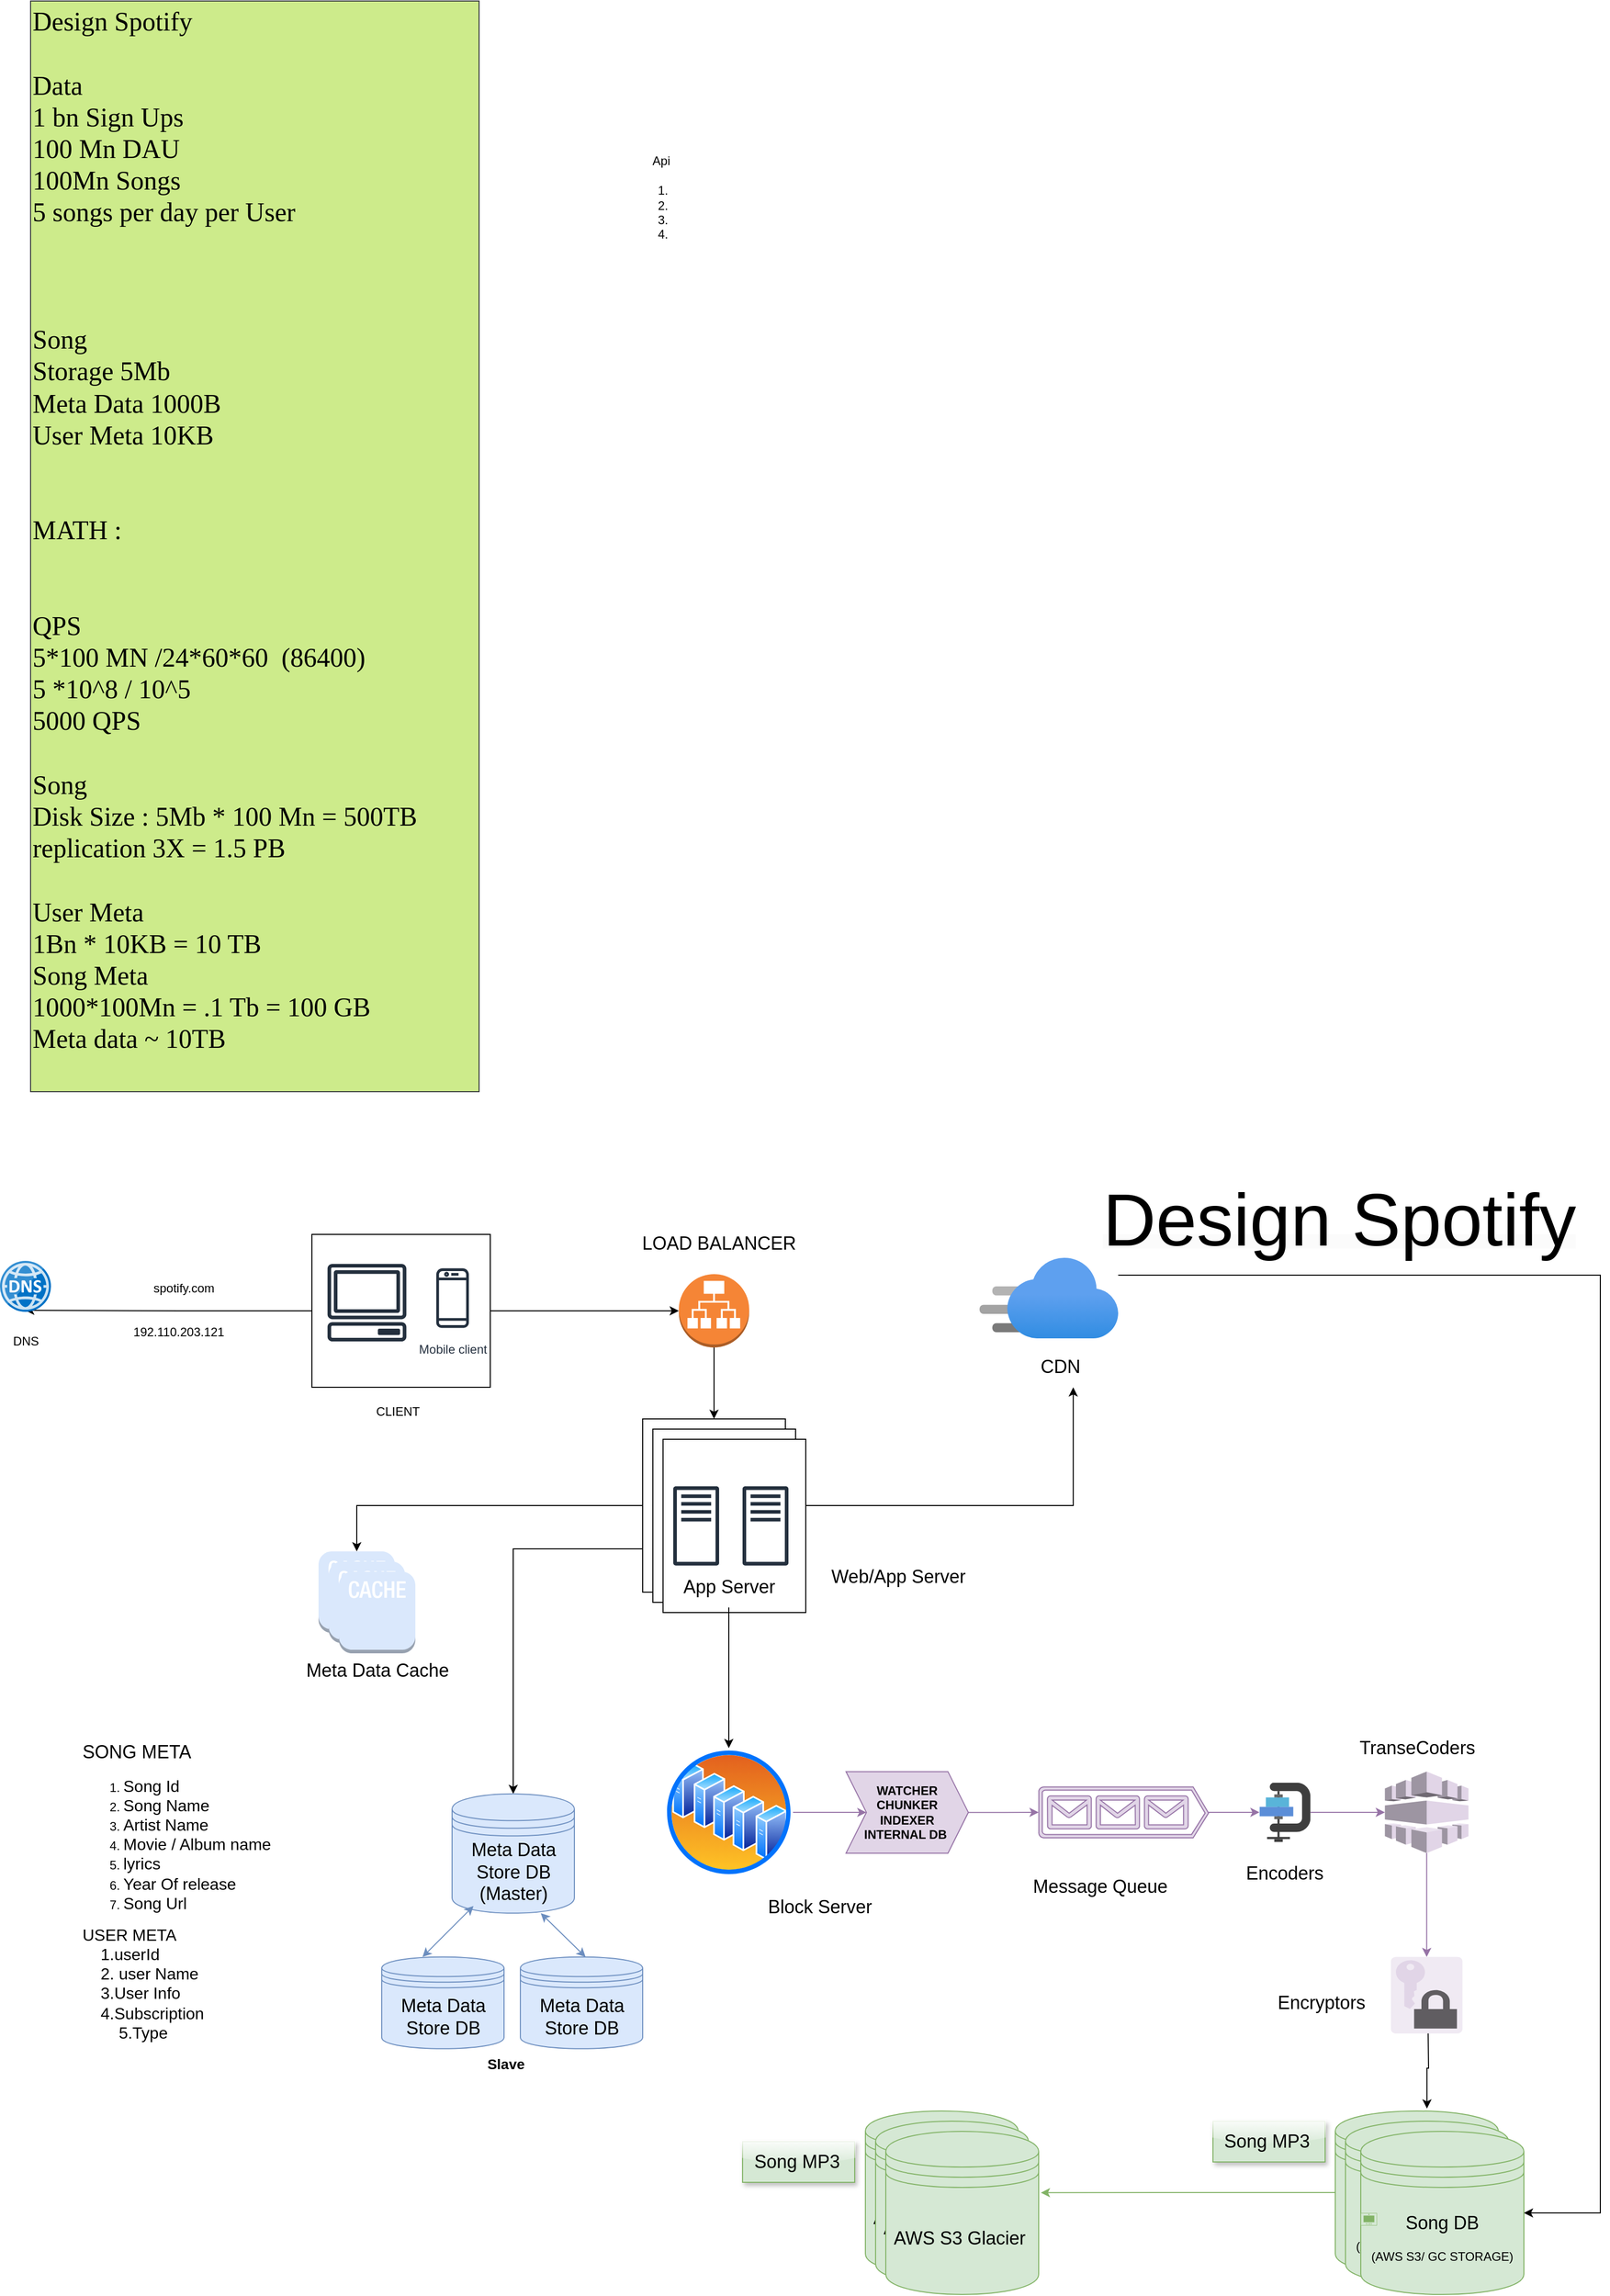 <mxfile version="21.6.5" type="github">
  <diagram name="Page-1" id="44cQeDNxYzvvJhUPbkjp">
    <mxGraphModel dx="2622" dy="1644" grid="1" gridSize="10" guides="1" tooltips="1" connect="1" arrows="1" fold="1" page="1" pageScale="1" pageWidth="1654" pageHeight="1169" math="0" shadow="0">
      <root>
        <mxCell id="0" />
        <mxCell id="1" parent="0" />
        <mxCell id="G0ryE29HPHUXFtw40q0b-1" value="&lt;font style=&quot;font-size: 26px;&quot;&gt;&lt;span style=&quot;font-size: 26px;&quot;&gt;Design Spotify&lt;br style=&quot;font-size: 26px;&quot;&gt;&lt;/span&gt;&lt;br style=&quot;font-size: 26px;&quot;&gt;&lt;font style=&quot;font-size: 26px;&quot;&gt;Data&amp;nbsp;&lt;br style=&quot;font-size: 26px;&quot;&gt;1 bn Sign Ups&lt;br style=&quot;font-size: 26px;&quot;&gt;100 Mn DAU&lt;br style=&quot;font-size: 26px;&quot;&gt;100Mn Songs&lt;br style=&quot;font-size: 26px;&quot;&gt;5 songs per day per User&lt;br style=&quot;font-size: 26px;&quot;&gt;&lt;br style=&quot;font-size: 26px;&quot;&gt;&lt;br style=&quot;font-size: 26px;&quot;&gt;&lt;br style=&quot;font-size: 26px;&quot;&gt;Song &lt;br style=&quot;font-size: 26px;&quot;&gt;Storage 5Mb&lt;br style=&quot;font-size: 26px;&quot;&gt;Meta Data 1000B&lt;br style=&quot;font-size: 26px;&quot;&gt;User Meta 10KB&lt;br style=&quot;font-size: 26px;&quot;&gt;&lt;/font&gt;&lt;br style=&quot;font-size: 26px;&quot;&gt;&lt;br style=&quot;font-size: 26px;&quot;&gt;&lt;font style=&quot;font-size: 26px;&quot;&gt;MATH :&lt;br style=&quot;font-size: 26px;&quot;&gt;&lt;br style=&quot;font-size: 26px;&quot;&gt;&lt;br style=&quot;font-size: 26px;&quot;&gt;QPS&amp;nbsp;&lt;br style=&quot;font-size: 26px;&quot;&gt;5*100 MN /24*60*60&amp;nbsp; (86400)&lt;br style=&quot;font-size: 26px;&quot;&gt;5 *10^8 / 10^5&lt;br style=&quot;font-size: 26px;&quot;&gt;5000 QPS&lt;br style=&quot;font-size: 26px;&quot;&gt;&lt;br style=&quot;font-size: 26px;&quot;&gt;Song&lt;br style=&quot;font-size: 26px;&quot;&gt;Disk Size : 5Mb * 100 Mn = 500TB&lt;br style=&quot;font-size: 26px;&quot;&gt;replication 3X = 1.5 PB&lt;br style=&quot;font-size: 26px;&quot;&gt;&lt;br style=&quot;font-size: 26px;&quot;&gt;User Meta&lt;br style=&quot;font-size: 26px;&quot;&gt;1Bn * 10KB = 10 TB&lt;br style=&quot;font-size: 26px;&quot;&gt;Song Meta&lt;br style=&quot;font-size: 26px;&quot;&gt;1000*100Mn = .1 Tb = 100 GB&lt;br style=&quot;font-size: 26px;&quot;&gt;Meta data ~ 10TB&lt;br style=&quot;font-size: 26px;&quot;&gt;&lt;/font&gt;&lt;br style=&quot;font-size: 26px;&quot;&gt;&lt;/font&gt;" style="text;html=1;align=left;verticalAlign=middle;resizable=0;points=[];autosize=1;fontFamily=Comic Sans MS;fontSize=26;fillColor=#cdeb8b;strokeColor=#36393d;rounded=0;" parent="1" vertex="1">
          <mxGeometry x="70" y="40" width="440" height="1070" as="geometry" />
        </mxCell>
        <mxCell id="G0ryE29HPHUXFtw40q0b-56" style="edgeStyle=orthogonalEdgeStyle;rounded=0;orthogonalLoop=1;jettySize=auto;html=1;entryX=0.5;entryY=0;entryDx=0;entryDy=0;" parent="1" source="G0ryE29HPHUXFtw40q0b-7" target="G0ryE29HPHUXFtw40q0b-13" edge="1">
          <mxGeometry relative="1" as="geometry" />
        </mxCell>
        <mxCell id="G0ryE29HPHUXFtw40q0b-7" value="" style="outlineConnect=0;dashed=0;verticalLabelPosition=bottom;verticalAlign=top;align=center;html=1;shape=mxgraph.aws3.application_load_balancer;fillColor=#F58536;gradientColor=none;rounded=0;" parent="1" vertex="1">
          <mxGeometry x="706" y="1289" width="69" height="72" as="geometry" />
        </mxCell>
        <mxCell id="G0ryE29HPHUXFtw40q0b-28" style="edgeStyle=orthogonalEdgeStyle;rounded=0;orthogonalLoop=1;jettySize=auto;html=1;entryX=0.715;entryY=1;entryDx=0;entryDy=0;entryPerimeter=0;" parent="1" source="G0ryE29HPHUXFtw40q0b-13" target="G0ryE29HPHUXFtw40q0b-27" edge="1">
          <mxGeometry relative="1" as="geometry" />
        </mxCell>
        <mxCell id="G0ryE29HPHUXFtw40q0b-36" style="edgeStyle=orthogonalEdgeStyle;rounded=0;orthogonalLoop=1;jettySize=auto;html=1;exitX=0;exitY=0.5;exitDx=0;exitDy=0;entryX=0.5;entryY=0;entryDx=0;entryDy=0;entryPerimeter=0;" parent="1" source="G0ryE29HPHUXFtw40q0b-13" target="G0ryE29HPHUXFtw40q0b-30" edge="1">
          <mxGeometry relative="1" as="geometry" />
        </mxCell>
        <mxCell id="G0ryE29HPHUXFtw40q0b-41" style="edgeStyle=orthogonalEdgeStyle;rounded=0;orthogonalLoop=1;jettySize=auto;html=1;exitX=0;exitY=0.75;exitDx=0;exitDy=0;" parent="1" source="G0ryE29HPHUXFtw40q0b-13" target="J-Tk5HAowZm_kZfz76lb-35" edge="1">
          <mxGeometry relative="1" as="geometry">
            <mxPoint x="546.9" y="1796.35" as="targetPoint" />
          </mxGeometry>
        </mxCell>
        <mxCell id="G0ryE29HPHUXFtw40q0b-13" value="" style="rounded=0;whiteSpace=wrap;html=1;" parent="1" vertex="1">
          <mxGeometry x="670.5" y="1431" width="140" height="170" as="geometry" />
        </mxCell>
        <mxCell id="G0ryE29HPHUXFtw40q0b-14" value="" style="outlineConnect=0;fontColor=#232F3E;gradientColor=none;fillColor=#232F3D;strokeColor=none;dashed=0;verticalLabelPosition=bottom;verticalAlign=top;align=center;html=1;fontSize=12;fontStyle=0;aspect=fixed;pointerEvents=1;shape=mxgraph.aws4.traditional_server;rounded=0;" parent="1" vertex="1">
          <mxGeometry x="680.5" y="1477" width="45" height="78" as="geometry" />
        </mxCell>
        <mxCell id="G0ryE29HPHUXFtw40q0b-15" value="" style="outlineConnect=0;fontColor=#232F3E;gradientColor=none;fillColor=#232F3D;strokeColor=none;dashed=0;verticalLabelPosition=bottom;verticalAlign=top;align=center;html=1;fontSize=12;fontStyle=0;aspect=fixed;pointerEvents=1;shape=mxgraph.aws4.traditional_server;rounded=0;" parent="1" vertex="1">
          <mxGeometry x="748.5" y="1477" width="45" height="78" as="geometry" />
        </mxCell>
        <mxCell id="G0ryE29HPHUXFtw40q0b-16" value="&lt;font style=&quot;font-size: 18px;&quot;&gt;App Server&lt;/font&gt;" style="text;html=1;align=center;verticalAlign=middle;resizable=0;points=[];autosize=1;strokeColor=none;fillColor=none;rounded=0;" parent="1" vertex="1">
          <mxGeometry x="680" y="1556" width="110" height="40" as="geometry" />
        </mxCell>
        <mxCell id="J-Tk5HAowZm_kZfz76lb-49" style="edgeStyle=orthogonalEdgeStyle;rounded=0;orthogonalLoop=1;jettySize=auto;html=1;entryX=1.014;entryY=0.376;entryDx=0;entryDy=0;entryPerimeter=0;fillColor=#d5e8d4;strokeColor=#82b366;" edge="1" parent="1" source="G0ryE29HPHUXFtw40q0b-18" target="G0ryE29HPHUXFtw40q0b-71">
          <mxGeometry relative="1" as="geometry" />
        </mxCell>
        <mxCell id="G0ryE29HPHUXFtw40q0b-18" value="&lt;font style=&quot;&quot;&gt;&lt;span style=&quot;font-size: 18px;&quot;&gt;Song DB&lt;br&gt;&lt;/span&gt;&lt;br&gt;&lt;font style=&quot;font-size: 12px;&quot;&gt;(AWS S3/ GC STORAGE)&lt;/font&gt;&lt;br&gt;&lt;/font&gt;" style="shape=datastore;whiteSpace=wrap;html=1;fillColor=#d5e8d4;strokeColor=#82b366;rounded=0;" parent="1" vertex="1">
          <mxGeometry x="1350" y="2110" width="160" height="160" as="geometry" />
        </mxCell>
        <mxCell id="G0ryE29HPHUXFtw40q0b-42" style="edgeStyle=orthogonalEdgeStyle;rounded=0;orthogonalLoop=1;jettySize=auto;html=1;entryX=0;entryY=0.5;entryDx=0;entryDy=0;entryPerimeter=0;" parent="1" source="G0ryE29HPHUXFtw40q0b-19" target="G0ryE29HPHUXFtw40q0b-7" edge="1">
          <mxGeometry relative="1" as="geometry" />
        </mxCell>
        <mxCell id="G0ryE29HPHUXFtw40q0b-58" style="edgeStyle=orthogonalEdgeStyle;rounded=0;orthogonalLoop=1;jettySize=auto;html=1;entryX=0.493;entryY=0.969;entryDx=0;entryDy=0;entryPerimeter=0;" parent="1" source="G0ryE29HPHUXFtw40q0b-19" target="G0ryE29HPHUXFtw40q0b-57" edge="1">
          <mxGeometry relative="1" as="geometry" />
        </mxCell>
        <mxCell id="G0ryE29HPHUXFtw40q0b-19" value="" style="rounded=0;whiteSpace=wrap;html=1;" parent="1" vertex="1">
          <mxGeometry x="346" y="1250" width="175" height="150" as="geometry" />
        </mxCell>
        <mxCell id="G0ryE29HPHUXFtw40q0b-20" value="" style="outlineConnect=0;fontColor=#232F3E;gradientColor=none;fillColor=#232F3D;strokeColor=none;dashed=0;verticalLabelPosition=bottom;verticalAlign=top;align=center;html=1;fontSize=12;fontStyle=0;aspect=fixed;pointerEvents=1;shape=mxgraph.aws4.client;rounded=0;" parent="1" vertex="1">
          <mxGeometry x="361" y="1279" width="78" height="76" as="geometry" />
        </mxCell>
        <mxCell id="G0ryE29HPHUXFtw40q0b-21" value="Mobile client" style="outlineConnect=0;fontColor=#232F3E;gradientColor=none;strokeColor=#232F3E;fillColor=#ffffff;dashed=0;verticalLabelPosition=bottom;verticalAlign=top;align=center;html=1;fontSize=12;fontStyle=0;aspect=fixed;shape=mxgraph.aws4.resourceIcon;resIcon=mxgraph.aws4.mobile_client;rounded=0;" parent="1" vertex="1">
          <mxGeometry x="447.5" y="1276" width="73" height="73" as="geometry" />
        </mxCell>
        <mxCell id="G0ryE29HPHUXFtw40q0b-23" value="&lt;div style=&quot;border-color: var(--border-color);&quot;&gt;&lt;font style=&quot;font-size: 18px;&quot;&gt;SONG META&lt;/font&gt;&lt;/div&gt;&lt;ol style=&quot;border-color: var(--border-color);&quot;&gt;&lt;li style=&quot;border-color: var(--border-color);&quot;&gt;&lt;span style=&quot;border-color: var(--border-color); background-color: initial;&quot;&gt;&lt;font size=&quot;3&quot;&gt;Song Id&lt;/font&gt;&lt;/span&gt;&lt;/li&gt;&lt;li style=&quot;border-color: var(--border-color);&quot;&gt;&lt;span style=&quot;border-color: var(--border-color); background-color: initial;&quot;&gt;&lt;font size=&quot;3&quot;&gt;Song Name&amp;nbsp;&lt;/font&gt;&lt;/span&gt;&lt;/li&gt;&lt;li style=&quot;border-color: var(--border-color);&quot;&gt;&lt;span style=&quot;border-color: var(--border-color); background-color: initial;&quot;&gt;&lt;font size=&quot;3&quot;&gt;Artist Name&amp;nbsp;&lt;/font&gt;&lt;/span&gt;&lt;/li&gt;&lt;li style=&quot;border-color: var(--border-color);&quot;&gt;&lt;span style=&quot;border-color: var(--border-color); background-color: initial;&quot;&gt;&lt;font size=&quot;3&quot;&gt;Movie / Album name&lt;/font&gt;&lt;/span&gt;&lt;/li&gt;&lt;li style=&quot;border-color: var(--border-color);&quot;&gt;&lt;span style=&quot;border-color: var(--border-color); background-color: initial;&quot;&gt;&lt;font size=&quot;3&quot;&gt;lyrics&lt;/font&gt;&lt;/span&gt;&lt;/li&gt;&lt;li style=&quot;border-color: var(--border-color);&quot;&gt;&lt;font size=&quot;3&quot;&gt;Year Of release&lt;/font&gt;&lt;/li&gt;&lt;li style=&quot;border-color: var(--border-color);&quot;&gt;&lt;font size=&quot;3&quot;&gt;Song Url&amp;nbsp;&lt;/font&gt;&lt;/li&gt;&lt;/ol&gt;&lt;div style=&quot;border-color: var(--border-color);&quot;&gt;&lt;font size=&quot;3&quot;&gt;USER META&lt;/font&gt;&lt;/div&gt;&lt;div style=&quot;border-color: var(--border-color);&quot;&gt;&lt;font size=&quot;3&quot;&gt;&lt;span style=&quot;border-color: var(--border-color);&quot;&gt;&lt;span style=&quot;white-space: pre;&quot;&gt;&amp;nbsp;&amp;nbsp;&amp;nbsp;&amp;nbsp;&lt;/span&gt;&lt;/span&gt;1.userId&lt;br style=&quot;border-color: var(--border-color);&quot;&gt;&lt;/font&gt;&lt;/div&gt;&lt;div style=&quot;border-color: var(--border-color);&quot;&gt;&lt;font size=&quot;3&quot;&gt;&lt;span style=&quot;border-color: var(--border-color);&quot;&gt;&lt;span style=&quot;white-space: pre;&quot;&gt;&amp;nbsp;&amp;nbsp;&amp;nbsp;&amp;nbsp;&lt;/span&gt;&lt;/span&gt;2. user Name&lt;/font&gt;&lt;/div&gt;&lt;div style=&quot;border-color: var(--border-color);&quot;&gt;&lt;font size=&quot;3&quot;&gt;&lt;span style=&quot;border-color: var(--border-color);&quot;&gt;&lt;span style=&quot;white-space: pre;&quot;&gt;&amp;nbsp;&amp;nbsp;&amp;nbsp;&amp;nbsp;&lt;/span&gt;&lt;/span&gt;3.User Info&lt;br style=&quot;border-color: var(--border-color);&quot;&gt;&lt;/font&gt;&lt;/div&gt;&lt;div style=&quot;border-color: var(--border-color);&quot;&gt;&lt;font size=&quot;3&quot;&gt;&lt;span style=&quot;border-color: var(--border-color);&quot;&gt;&lt;span style=&quot;white-space: pre;&quot;&gt;&amp;nbsp;&amp;nbsp;&amp;nbsp;&amp;nbsp;&lt;/span&gt;&lt;/span&gt;4.Subscription&amp;nbsp; &amp;nbsp; &amp;nbsp; &amp;nbsp; &amp;nbsp; &amp;nbsp; &amp;nbsp; &amp;nbsp;&lt;span style=&quot;white-space: pre;&quot;&gt;&#x9;&lt;/span&gt;5.Type&amp;nbsp;&lt;br style=&quot;border-color: var(--border-color);&quot;&gt;&lt;/font&gt;&lt;/div&gt;&lt;div style=&quot;border-color: var(--border-color);&quot;&gt;&lt;font size=&quot;3&quot;&gt;&lt;br style=&quot;border-color: var(--border-color);&quot;&gt;&lt;/font&gt;&lt;/div&gt;&lt;div style=&quot;border-color: var(--border-color);&quot;&gt;&lt;br style=&quot;border-color: var(--border-color); color: rgb(0, 0, 0); font-family: Helvetica; font-size: 12px; font-style: normal; font-variant-ligatures: normal; font-variant-caps: normal; font-weight: 400; letter-spacing: normal; orphans: 2; text-align: left; text-indent: 0px; text-transform: none; widows: 2; word-spacing: 0px; -webkit-text-stroke-width: 0px; background-color: rgb(251, 251, 251); text-decoration-thickness: initial; text-decoration-style: initial; text-decoration-color: initial;&quot;&gt;&lt;/div&gt;" style="text;whiteSpace=wrap;html=1;rounded=0;" parent="1" vertex="1">
          <mxGeometry x="118.5" y="1741" width="227.5" height="429" as="geometry" />
        </mxCell>
        <mxCell id="G0ryE29HPHUXFtw40q0b-24" value="&lt;font style=&quot;font-size: 18px;&quot;&gt;Song MP3&amp;nbsp;&lt;/font&gt;" style="text;html=1;align=center;verticalAlign=middle;resizable=0;points=[];autosize=1;strokeColor=#82b366;fillColor=#d5e8d4;rounded=0;glass=1;shadow=1;" parent="1" vertex="1">
          <mxGeometry x="1230" y="2120" width="110" height="40" as="geometry" />
        </mxCell>
        <mxCell id="G0ryE29HPHUXFtw40q0b-25" value="&lt;font style=&quot;font-size: 18px;&quot;&gt;AWS S3 Glacier&amp;nbsp;&lt;/font&gt;" style="shape=datastore;whiteSpace=wrap;html=1;fillColor=#d5e8d4;strokeColor=#82b366;rounded=0;" parent="1" vertex="1">
          <mxGeometry x="889" y="2110" width="150" height="160" as="geometry" />
        </mxCell>
        <mxCell id="J-Tk5HAowZm_kZfz76lb-47" style="edgeStyle=orthogonalEdgeStyle;rounded=0;orthogonalLoop=1;jettySize=auto;html=1;entryX=1;entryY=0.5;entryDx=0;entryDy=0;" edge="1" parent="1" source="G0ryE29HPHUXFtw40q0b-26" target="G0ryE29HPHUXFtw40q0b-69">
          <mxGeometry relative="1" as="geometry">
            <Array as="points">
              <mxPoint x="1610" y="1290" />
              <mxPoint x="1610" y="2210" />
            </Array>
          </mxGeometry>
        </mxCell>
        <mxCell id="G0ryE29HPHUXFtw40q0b-26" value="" style="image;aspect=fixed;html=1;points=[];align=center;fontSize=12;image=img/lib/azure2/networking/CDN_Profiles.svg;rounded=0;" parent="1" vertex="1">
          <mxGeometry x="1001" y="1272.5" width="136" height="80" as="geometry" />
        </mxCell>
        <mxCell id="G0ryE29HPHUXFtw40q0b-27" value="&lt;font style=&quot;font-size: 18px;&quot;&gt;CDN&lt;/font&gt;" style="text;html=1;align=center;verticalAlign=middle;resizable=0;points=[];autosize=1;strokeColor=none;fillColor=none;rounded=0;" parent="1" vertex="1">
          <mxGeometry x="1050" y="1360" width="60" height="40" as="geometry" />
        </mxCell>
        <mxCell id="G0ryE29HPHUXFtw40q0b-30" value="" style="outlineConnect=0;dashed=0;verticalLabelPosition=bottom;verticalAlign=top;align=center;html=1;shape=mxgraph.aws3.cache_node;fillColor=#dae8fc;rounded=0;strokeColor=#6c8ebf;" parent="1" vertex="1">
          <mxGeometry x="352.5" y="1561" width="75" height="80" as="geometry" />
        </mxCell>
        <mxCell id="G0ryE29HPHUXFtw40q0b-32" value="" style="outlineConnect=0;dashed=0;verticalLabelPosition=bottom;verticalAlign=top;align=center;html=1;shape=mxgraph.aws3.cache_node;fillColor=#dae8fc;rounded=0;strokeColor=#6c8ebf;" parent="1" vertex="1">
          <mxGeometry x="362.5" y="1571" width="75" height="80" as="geometry" />
        </mxCell>
        <mxCell id="G0ryE29HPHUXFtw40q0b-33" value="&lt;font style=&quot;font-size: 18px;&quot;&gt;Meta Data Cache&lt;/font&gt;" style="outlineConnect=0;dashed=0;verticalLabelPosition=bottom;verticalAlign=top;align=center;html=1;shape=mxgraph.aws3.cache_node;fillColor=#dae8fc;rounded=0;strokeColor=#6c8ebf;" parent="1" vertex="1">
          <mxGeometry x="372.5" y="1581" width="75" height="80" as="geometry" />
        </mxCell>
        <mxCell id="G0ryE29HPHUXFtw40q0b-51" value="&lt;font style=&quot;font-size: 18px;&quot;&gt;Web/App Server&lt;/font&gt;" style="text;html=1;align=center;verticalAlign=middle;resizable=0;points=[];autosize=1;strokeColor=none;fillColor=none;rounded=0;" parent="1" vertex="1">
          <mxGeometry x="841" y="1566" width="160" height="40" as="geometry" />
        </mxCell>
        <mxCell id="G0ryE29HPHUXFtw40q0b-57" value="" style="image;aspect=fixed;html=1;points=[];align=center;fontSize=12;image=img/lib/mscae/DNS.svg;rounded=0;" parent="1" vertex="1">
          <mxGeometry x="40" y="1276" width="50" height="50" as="geometry" />
        </mxCell>
        <mxCell id="G0ryE29HPHUXFtw40q0b-61" value="DNS" style="text;html=1;align=center;verticalAlign=middle;resizable=0;points=[];autosize=1;strokeColor=none;fillColor=none;rounded=0;" parent="1" vertex="1">
          <mxGeometry x="40" y="1340" width="50" height="30" as="geometry" />
        </mxCell>
        <mxCell id="G0ryE29HPHUXFtw40q0b-62" value="CLIENT" style="text;html=1;align=center;verticalAlign=middle;resizable=0;points=[];autosize=1;strokeColor=none;fillColor=none;rounded=0;" parent="1" vertex="1">
          <mxGeometry x="395" y="1409" width="70" height="30" as="geometry" />
        </mxCell>
        <mxCell id="G0ryE29HPHUXFtw40q0b-63" value="&lt;font style=&quot;font-size: 18px;&quot;&gt;LOAD BALANCER&lt;/font&gt;" style="text;html=1;align=center;verticalAlign=middle;resizable=0;points=[];autosize=1;strokeColor=none;fillColor=none;rounded=0;" parent="1" vertex="1">
          <mxGeometry x="660" y="1239" width="170" height="40" as="geometry" />
        </mxCell>
        <mxCell id="G0ryE29HPHUXFtw40q0b-68" value="&lt;font style=&quot;&quot;&gt;&lt;span style=&quot;font-size: 18px;&quot;&gt;Song DB&lt;br&gt;&lt;/span&gt;&lt;br&gt;&lt;font style=&quot;font-size: 12px;&quot;&gt;(AWS S3/ GC STORAGE)&lt;/font&gt;&lt;br&gt;&lt;/font&gt;" style="shape=datastore;whiteSpace=wrap;html=1;fillColor=#d5e8d4;strokeColor=#82b366;rounded=0;" parent="1" vertex="1">
          <mxGeometry x="1360" y="2120" width="160" height="160" as="geometry" />
        </mxCell>
        <mxCell id="G0ryE29HPHUXFtw40q0b-69" value="&lt;font style=&quot;&quot;&gt;&lt;span style=&quot;font-size: 18px;&quot;&gt;Song DB&lt;br&gt;&lt;/span&gt;&lt;br&gt;&lt;font style=&quot;font-size: 12px;&quot;&gt;(AWS S3/ GC STORAGE)&lt;/font&gt;&lt;br&gt;&lt;/font&gt;" style="shape=datastore;whiteSpace=wrap;html=1;fillColor=#d5e8d4;strokeColor=#82b366;rounded=0;" parent="1" vertex="1">
          <mxGeometry x="1375" y="2130" width="160" height="160" as="geometry" />
        </mxCell>
        <mxCell id="G0ryE29HPHUXFtw40q0b-70" value="&lt;font style=&quot;font-size: 18px;&quot;&gt;AWS S3 Glacier&amp;nbsp;&lt;/font&gt;" style="shape=datastore;whiteSpace=wrap;html=1;fillColor=#d5e8d4;strokeColor=#82b366;rounded=0;" parent="1" vertex="1">
          <mxGeometry x="899" y="2120" width="150" height="160" as="geometry" />
        </mxCell>
        <mxCell id="G0ryE29HPHUXFtw40q0b-71" value="&lt;font style=&quot;font-size: 18px;&quot;&gt;AWS S3 Glacier&amp;nbsp;&lt;/font&gt;" style="shape=datastore;whiteSpace=wrap;html=1;fillColor=#d5e8d4;strokeColor=#82b366;rounded=0;" parent="1" vertex="1">
          <mxGeometry x="909" y="2130" width="150" height="160" as="geometry" />
        </mxCell>
        <mxCell id="G0ryE29HPHUXFtw40q0b-72" value="&lt;span style=&quot;color: rgb(0, 0, 0); font-family: Helvetica; font-style: normal; font-variant-ligatures: normal; font-variant-caps: normal; font-weight: 400; letter-spacing: normal; orphans: 2; text-align: left; text-indent: 0px; text-transform: none; widows: 2; word-spacing: 0px; -webkit-text-stroke-width: 0px; background-color: rgb(251, 251, 251); text-decoration-thickness: initial; text-decoration-style: initial; text-decoration-color: initial; float: none; display: inline !important;&quot;&gt;&lt;font style=&quot;font-size: 72px;&quot;&gt;Design Spotify&lt;/font&gt;&lt;/span&gt;" style="text;whiteSpace=wrap;html=1;rounded=0;" parent="1" vertex="1">
          <mxGeometry x="1120" y="1186" width="480" height="132" as="geometry" />
        </mxCell>
        <mxCell id="G0ryE29HPHUXFtw40q0b-74" value="spotify.com" style="text;html=1;align=center;verticalAlign=middle;resizable=0;points=[];autosize=1;strokeColor=none;fillColor=none;rounded=0;" parent="1" vertex="1">
          <mxGeometry x="180" y="1288" width="80" height="30" as="geometry" />
        </mxCell>
        <mxCell id="G0ryE29HPHUXFtw40q0b-75" value="192.110.203.121" style="text;html=1;align=center;verticalAlign=middle;resizable=0;points=[];autosize=1;strokeColor=none;fillColor=none;rounded=0;" parent="1" vertex="1">
          <mxGeometry x="160" y="1331" width="110" height="30" as="geometry" />
        </mxCell>
        <mxCell id="G0ryE29HPHUXFtw40q0b-95" style="edgeStyle=orthogonalEdgeStyle;rounded=0;orthogonalLoop=1;jettySize=auto;html=1;entryX=0.562;entryY=-0.015;entryDx=0;entryDy=0;entryPerimeter=0;" parent="1" target="G0ryE29HPHUXFtw40q0b-18" edge="1">
          <mxGeometry relative="1" as="geometry">
            <mxPoint x="1441.0" y="2025" as="sourcePoint" />
          </mxGeometry>
        </mxCell>
        <mxCell id="G0ryE29HPHUXFtw40q0b-89" value="" style="points=[[0.015,0.015,0],[0.985,0.015,0],[0.985,0.985,0],[0.015,0.985,0],[0.25,0,0],[0.5,0,0],[0.75,0,0],[1,0.25,0],[1,0.5,0],[1,0.75,0],[0.75,1,0],[0.5,1,0],[0.25,1,0],[0,0.75,0],[0,0.5,0],[0,0.25,0]];verticalLabelPosition=bottom;html=1;verticalAlign=top;aspect=fixed;align=center;pointerEvents=1;shape=mxgraph.cisco19.rect;prIcon=h323;fillColor=#d5e8d4;strokeColor=#82b366;rounded=0;" parent="1" vertex="1">
          <mxGeometry x="1375" y="2210" width="16" height="12.5" as="geometry" />
        </mxCell>
        <mxCell id="J-Tk5HAowZm_kZfz76lb-4" style="edgeStyle=orthogonalEdgeStyle;rounded=0;orthogonalLoop=1;jettySize=auto;html=1;entryX=0;entryY=0.5;entryDx=0;entryDy=0;entryPerimeter=0;fillColor=#e1d5e7;strokeColor=#9673a6;" edge="1" parent="1" source="J-Tk5HAowZm_kZfz76lb-19" target="J-Tk5HAowZm_kZfz76lb-12">
          <mxGeometry relative="1" as="geometry" />
        </mxCell>
        <mxCell id="J-Tk5HAowZm_kZfz76lb-42" style="edgeStyle=orthogonalEdgeStyle;rounded=0;orthogonalLoop=1;jettySize=auto;html=1;entryX=0;entryY=0.5;entryDx=0;entryDy=0;fillColor=#e1d5e7;strokeColor=#9673a6;" edge="1" parent="1" source="J-Tk5HAowZm_kZfz76lb-5" target="J-Tk5HAowZm_kZfz76lb-19">
          <mxGeometry relative="1" as="geometry" />
        </mxCell>
        <mxCell id="J-Tk5HAowZm_kZfz76lb-5" value="" style="image;aspect=fixed;perimeter=ellipsePerimeter;html=1;align=center;shadow=0;dashed=0;spacingTop=3;image=img/lib/active_directory/server_farm.svg;rounded=0;" vertex="1" parent="1">
          <mxGeometry x="692" y="1754" width="126" height="126" as="geometry" />
        </mxCell>
        <mxCell id="J-Tk5HAowZm_kZfz76lb-6" style="edgeStyle=orthogonalEdgeStyle;rounded=0;orthogonalLoop=1;jettySize=auto;html=1;entryX=0;entryY=0.5;entryDx=0;entryDy=0;entryPerimeter=0;fillColor=#e1d5e7;strokeColor=#9673a6;" edge="1" parent="1" source="J-Tk5HAowZm_kZfz76lb-7" target="J-Tk5HAowZm_kZfz76lb-9">
          <mxGeometry relative="1" as="geometry" />
        </mxCell>
        <mxCell id="J-Tk5HAowZm_kZfz76lb-7" value="" style="image;aspect=fixed;html=1;points=[];align=center;fontSize=12;image=img/lib/mscae/Media_Encoding.svg;fillColor=#e1d5e7;strokeColor=#9673a6;rounded=0;" vertex="1" parent="1">
          <mxGeometry x="1275.67" y="1787.93" width="50" height="58.14" as="geometry" />
        </mxCell>
        <mxCell id="J-Tk5HAowZm_kZfz76lb-8" style="edgeStyle=orthogonalEdgeStyle;rounded=0;orthogonalLoop=1;jettySize=auto;html=1;entryX=0.5;entryY=0;entryDx=0;entryDy=0;entryPerimeter=0;fillColor=#e1d5e7;strokeColor=#9673a6;" edge="1" parent="1" source="J-Tk5HAowZm_kZfz76lb-9" target="J-Tk5HAowZm_kZfz76lb-10">
          <mxGeometry relative="1" as="geometry" />
        </mxCell>
        <mxCell id="J-Tk5HAowZm_kZfz76lb-9" value="" style="outlineConnect=0;dashed=0;verticalLabelPosition=bottom;verticalAlign=top;align=center;html=1;shape=mxgraph.aws3.elastic_transcoder;fillColor=#e1d5e7;strokeColor=#9673a6;rounded=0;" vertex="1" parent="1">
          <mxGeometry x="1398.67" y="1777" width="82" height="80" as="geometry" />
        </mxCell>
        <mxCell id="J-Tk5HAowZm_kZfz76lb-10" value="" style="outlineConnect=0;dashed=0;verticalLabelPosition=bottom;verticalAlign=top;align=center;html=1;shape=mxgraph.aws3.data_encryption_key;fillColor=#e1d5e7;strokeColor=#9673a6;rounded=0;" vertex="1" parent="1">
          <mxGeometry x="1404.67" y="1958.93" width="70" height="75" as="geometry" />
        </mxCell>
        <mxCell id="J-Tk5HAowZm_kZfz76lb-11" style="edgeStyle=orthogonalEdgeStyle;rounded=0;orthogonalLoop=1;jettySize=auto;html=1;fillColor=#e1d5e7;strokeColor=#9673a6;" edge="1" parent="1" source="J-Tk5HAowZm_kZfz76lb-12" target="J-Tk5HAowZm_kZfz76lb-7">
          <mxGeometry relative="1" as="geometry" />
        </mxCell>
        <mxCell id="J-Tk5HAowZm_kZfz76lb-12" value="" style="aspect=fixed;pointerEvents=1;shadow=0;dashed=0;html=1;strokeColor=#9673a6;labelPosition=center;verticalLabelPosition=bottom;verticalAlign=top;align=center;fillColor=#e1d5e7;shape=mxgraph.azure.queue_generic;rounded=0;" vertex="1" parent="1">
          <mxGeometry x="1059" y="1792" width="166.67" height="50" as="geometry" />
        </mxCell>
        <mxCell id="J-Tk5HAowZm_kZfz76lb-13" value="&lt;font style=&quot;font-size: 18px;&quot;&gt;Block Server&lt;/font&gt;" style="text;html=1;align=center;verticalAlign=middle;resizable=0;points=[];autosize=1;strokeColor=none;fillColor=none;rounded=0;" vertex="1" parent="1">
          <mxGeometry x="779" y="1890" width="130" height="40" as="geometry" />
        </mxCell>
        <mxCell id="J-Tk5HAowZm_kZfz76lb-14" value="&lt;font style=&quot;font-size: 18px;&quot;&gt;Message Queue&lt;/font&gt;" style="text;html=1;align=center;verticalAlign=middle;resizable=0;points=[];autosize=1;strokeColor=none;fillColor=none;rounded=0;" vertex="1" parent="1">
          <mxGeometry x="1039" y="1870" width="160" height="40" as="geometry" />
        </mxCell>
        <mxCell id="J-Tk5HAowZm_kZfz76lb-15" value="&lt;font style=&quot;font-size: 18px;&quot;&gt;Encoders&lt;/font&gt;" style="text;html=1;align=center;verticalAlign=middle;resizable=0;points=[];autosize=1;strokeColor=none;fillColor=none;rounded=0;" vertex="1" parent="1">
          <mxGeometry x="1250" y="1857.07" width="100" height="40" as="geometry" />
        </mxCell>
        <mxCell id="J-Tk5HAowZm_kZfz76lb-16" value="&lt;font style=&quot;font-size: 18px;&quot;&gt;TranseCoders&lt;/font&gt;" style="text;html=1;align=center;verticalAlign=middle;resizable=0;points=[];autosize=1;strokeColor=none;fillColor=none;rounded=0;" vertex="1" parent="1">
          <mxGeometry x="1360" y="1734" width="140" height="40" as="geometry" />
        </mxCell>
        <mxCell id="J-Tk5HAowZm_kZfz76lb-17" value="&lt;font style=&quot;font-size: 18px;&quot;&gt;Encryptors&lt;/font&gt;" style="text;html=1;align=center;verticalAlign=middle;resizable=0;points=[];autosize=1;strokeColor=none;fillColor=none;rounded=0;" vertex="1" parent="1">
          <mxGeometry x="1281" y="1983.93" width="110" height="40" as="geometry" />
        </mxCell>
        <mxCell id="J-Tk5HAowZm_kZfz76lb-21" value="" style="rounded=0;whiteSpace=wrap;html=1;" vertex="1" parent="1">
          <mxGeometry x="680.5" y="1441" width="140" height="170" as="geometry" />
        </mxCell>
        <mxCell id="J-Tk5HAowZm_kZfz76lb-22" value="" style="outlineConnect=0;fontColor=#232F3E;gradientColor=none;fillColor=#232F3D;strokeColor=none;dashed=0;verticalLabelPosition=bottom;verticalAlign=top;align=center;html=1;fontSize=12;fontStyle=0;aspect=fixed;pointerEvents=1;shape=mxgraph.aws4.traditional_server;rounded=0;" vertex="1" parent="1">
          <mxGeometry x="690.5" y="1487" width="45" height="78" as="geometry" />
        </mxCell>
        <mxCell id="J-Tk5HAowZm_kZfz76lb-23" value="" style="outlineConnect=0;fontColor=#232F3E;gradientColor=none;fillColor=#232F3D;strokeColor=none;dashed=0;verticalLabelPosition=bottom;verticalAlign=top;align=center;html=1;fontSize=12;fontStyle=0;aspect=fixed;pointerEvents=1;shape=mxgraph.aws4.traditional_server;rounded=0;" vertex="1" parent="1">
          <mxGeometry x="758.5" y="1487" width="45" height="78" as="geometry" />
        </mxCell>
        <mxCell id="J-Tk5HAowZm_kZfz76lb-24" value="&lt;font style=&quot;font-size: 18px;&quot;&gt;App Server&lt;/font&gt;" style="text;html=1;align=center;verticalAlign=middle;resizable=0;points=[];autosize=1;strokeColor=none;fillColor=none;rounded=0;" vertex="1" parent="1">
          <mxGeometry x="690" y="1566" width="110" height="40" as="geometry" />
        </mxCell>
        <mxCell id="J-Tk5HAowZm_kZfz76lb-25" value="" style="rounded=0;whiteSpace=wrap;html=1;" vertex="1" parent="1">
          <mxGeometry x="690.5" y="1451" width="140" height="170" as="geometry" />
        </mxCell>
        <mxCell id="J-Tk5HAowZm_kZfz76lb-26" value="" style="outlineConnect=0;fontColor=#232F3E;gradientColor=none;fillColor=#232F3D;strokeColor=none;dashed=0;verticalLabelPosition=bottom;verticalAlign=top;align=center;html=1;fontSize=12;fontStyle=0;aspect=fixed;pointerEvents=1;shape=mxgraph.aws4.traditional_server;rounded=0;" vertex="1" parent="1">
          <mxGeometry x="700.5" y="1497" width="45" height="78" as="geometry" />
        </mxCell>
        <mxCell id="J-Tk5HAowZm_kZfz76lb-27" value="" style="outlineConnect=0;fontColor=#232F3E;gradientColor=none;fillColor=#232F3D;strokeColor=none;dashed=0;verticalLabelPosition=bottom;verticalAlign=top;align=center;html=1;fontSize=12;fontStyle=0;aspect=fixed;pointerEvents=1;shape=mxgraph.aws4.traditional_server;rounded=0;" vertex="1" parent="1">
          <mxGeometry x="768.5" y="1497" width="45" height="78" as="geometry" />
        </mxCell>
        <mxCell id="J-Tk5HAowZm_kZfz76lb-40" style="edgeStyle=orthogonalEdgeStyle;rounded=0;orthogonalLoop=1;jettySize=auto;html=1;entryX=0.5;entryY=0;entryDx=0;entryDy=0;" edge="1" parent="1" source="J-Tk5HAowZm_kZfz76lb-28" target="J-Tk5HAowZm_kZfz76lb-5">
          <mxGeometry relative="1" as="geometry" />
        </mxCell>
        <mxCell id="J-Tk5HAowZm_kZfz76lb-28" value="&lt;font style=&quot;font-size: 18px;&quot;&gt;App Server&lt;/font&gt;" style="text;html=1;align=center;verticalAlign=middle;resizable=0;points=[];autosize=1;strokeColor=none;fillColor=none;rounded=0;" vertex="1" parent="1">
          <mxGeometry x="700" y="1576" width="110" height="40" as="geometry" />
        </mxCell>
        <mxCell id="J-Tk5HAowZm_kZfz76lb-32" value="&lt;font style=&quot;font-size: 18px;&quot;&gt;Meta Data Store DB&lt;/font&gt;" style="shape=datastore;whiteSpace=wrap;html=1;fillColor=#dae8fc;strokeColor=#6c8ebf;rounded=0;" vertex="1" parent="1">
          <mxGeometry x="414.5" y="1958.93" width="120" height="90" as="geometry" />
        </mxCell>
        <mxCell id="J-Tk5HAowZm_kZfz76lb-33" value="&lt;font style=&quot;font-size: 18px;&quot;&gt;Meta Data Store DB&lt;/font&gt;" style="shape=datastore;whiteSpace=wrap;html=1;fillColor=#dae8fc;strokeColor=#6c8ebf;rounded=0;" vertex="1" parent="1">
          <mxGeometry x="550.5" y="1958.93" width="120" height="90" as="geometry" />
        </mxCell>
        <mxCell id="J-Tk5HAowZm_kZfz76lb-35" value="&lt;font style=&quot;font-size: 18px;&quot;&gt;Meta Data Store DB&lt;br&gt;(Master)&lt;br&gt;&lt;/font&gt;" style="shape=datastore;whiteSpace=wrap;html=1;fillColor=#dae8fc;strokeColor=#6c8ebf;rounded=0;" vertex="1" parent="1">
          <mxGeometry x="483.5" y="1798.93" width="120" height="117" as="geometry" />
        </mxCell>
        <mxCell id="J-Tk5HAowZm_kZfz76lb-36" value="" style="endArrow=classic;startArrow=classic;html=1;rounded=0;fillColor=#dae8fc;strokeColor=#6c8ebf;" edge="1" parent="1">
          <mxGeometry width="50" height="50" relative="1" as="geometry">
            <mxPoint x="454.5" y="1958.93" as="sourcePoint" />
            <mxPoint x="504.5" y="1908.93" as="targetPoint" />
          </mxGeometry>
        </mxCell>
        <mxCell id="J-Tk5HAowZm_kZfz76lb-37" value="" style="endArrow=classic;startArrow=classic;html=1;rounded=0;fillColor=#dae8fc;strokeColor=#6c8ebf;" edge="1" parent="1">
          <mxGeometry width="50" height="50" relative="1" as="geometry">
            <mxPoint x="614.5" y="1958.93" as="sourcePoint" />
            <mxPoint x="570.5" y="1915.93" as="targetPoint" />
          </mxGeometry>
        </mxCell>
        <mxCell id="J-Tk5HAowZm_kZfz76lb-38" value="&lt;font style=&quot;font-size: 14px;&quot;&gt;&lt;b&gt;Slave&lt;/b&gt;&lt;/font&gt;" style="text;html=1;align=center;verticalAlign=middle;resizable=0;points=[];autosize=1;strokeColor=none;fillColor=none;rounded=0;" vertex="1" parent="1">
          <mxGeometry x="505.5" y="2048.93" width="60" height="30" as="geometry" />
        </mxCell>
        <mxCell id="J-Tk5HAowZm_kZfz76lb-19" value="&lt;b&gt;WATCHER&lt;br style=&quot;border-color: var(--border-color);&quot;&gt;CHUNKER&lt;br style=&quot;border-color: var(--border-color);&quot;&gt;INDEXER&lt;br style=&quot;border-color: var(--border-color);&quot;&gt;INTERNAL DB&amp;nbsp;&lt;/b&gt;" style="shape=step;perimeter=stepPerimeter;whiteSpace=wrap;html=1;fixedSize=1;fillColor=#e1d5e7;strokeColor=#9673a6;rounded=0;" vertex="1" parent="1">
          <mxGeometry x="870" y="1777.07" width="120" height="80" as="geometry" />
        </mxCell>
        <mxCell id="J-Tk5HAowZm_kZfz76lb-53" value="&lt;font style=&quot;font-size: 18px;&quot;&gt;Song MP3&amp;nbsp;&lt;/font&gt;" style="text;html=1;align=center;verticalAlign=middle;resizable=0;points=[];autosize=1;strokeColor=#82b366;fillColor=#d5e8d4;rounded=0;glass=1;shadow=1;" vertex="1" parent="1">
          <mxGeometry x="768.5" y="2140" width="110" height="40" as="geometry" />
        </mxCell>
        <mxCell id="J-Tk5HAowZm_kZfz76lb-64" value="Api&amp;nbsp;&lt;br&gt;&lt;br&gt;1.&lt;br&gt;2.&lt;br&gt;3.&lt;br&gt;4.&lt;br&gt;" style="text;html=1;align=center;verticalAlign=middle;resizable=0;points=[];autosize=1;strokeColor=none;fillColor=none;" vertex="1" parent="1">
          <mxGeometry x="670" y="183" width="40" height="100" as="geometry" />
        </mxCell>
      </root>
    </mxGraphModel>
  </diagram>
</mxfile>
